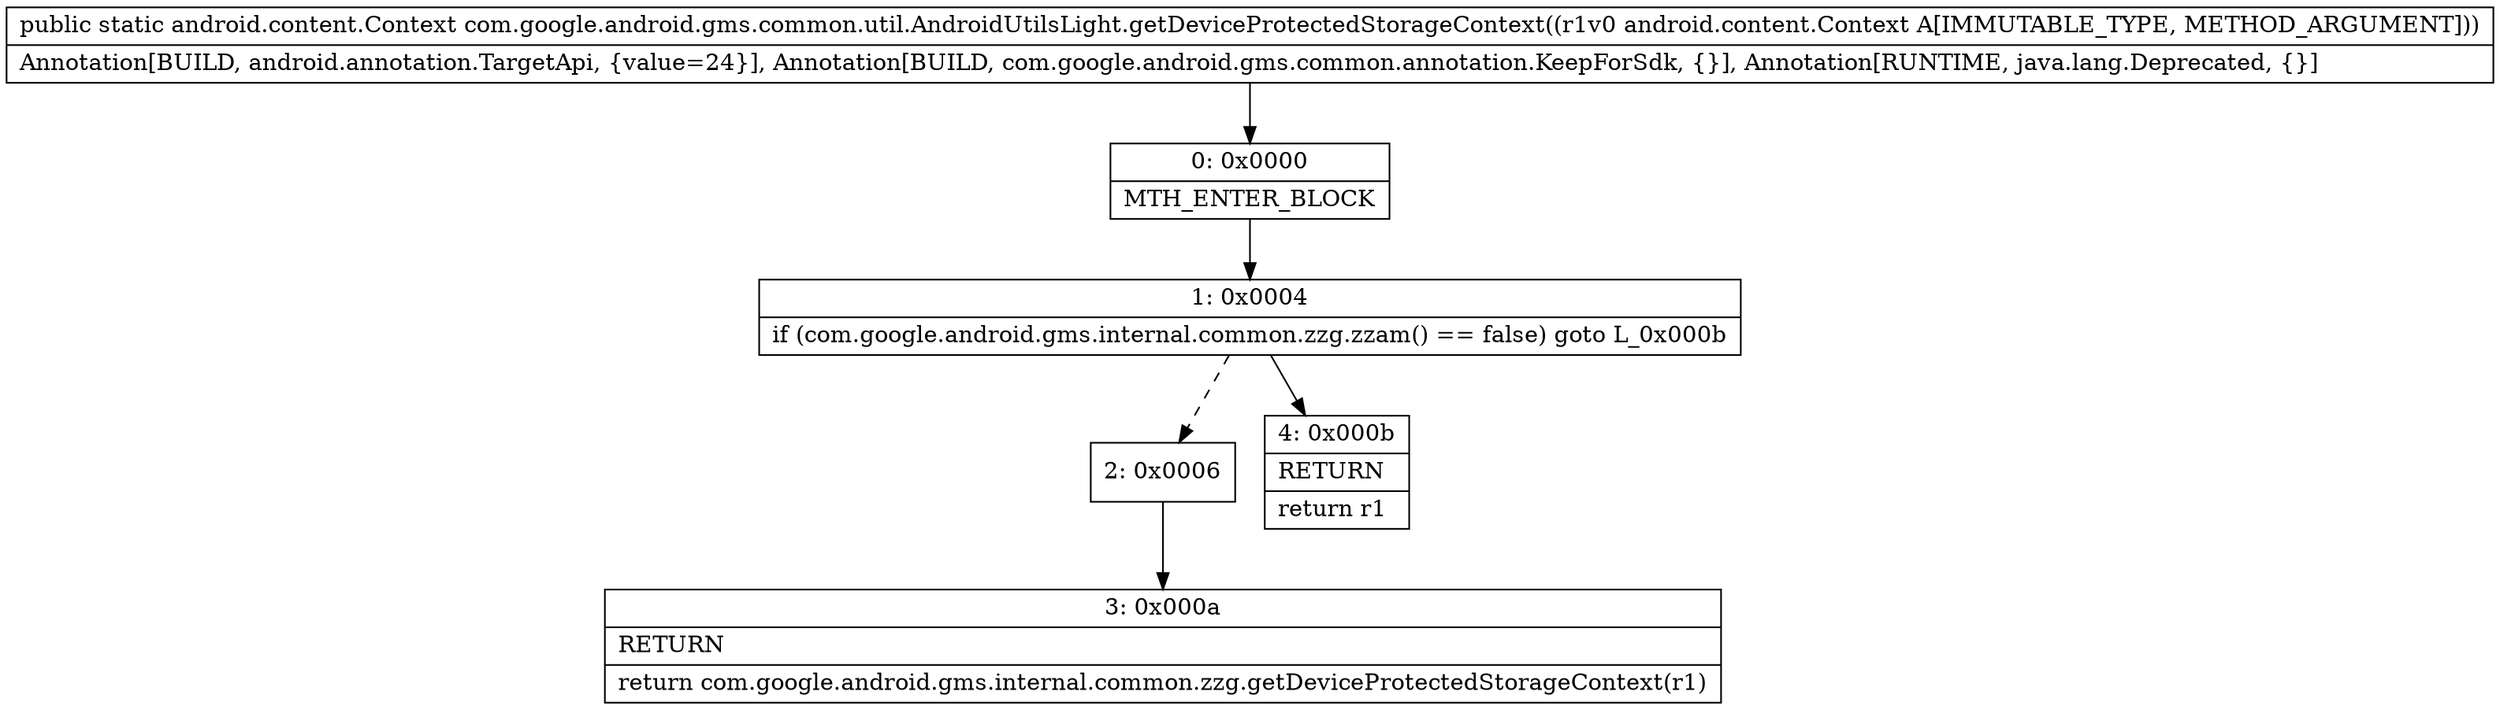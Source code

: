 digraph "CFG forcom.google.android.gms.common.util.AndroidUtilsLight.getDeviceProtectedStorageContext(Landroid\/content\/Context;)Landroid\/content\/Context;" {
Node_0 [shape=record,label="{0\:\ 0x0000|MTH_ENTER_BLOCK\l}"];
Node_1 [shape=record,label="{1\:\ 0x0004|if (com.google.android.gms.internal.common.zzg.zzam() == false) goto L_0x000b\l}"];
Node_2 [shape=record,label="{2\:\ 0x0006}"];
Node_3 [shape=record,label="{3\:\ 0x000a|RETURN\l|return com.google.android.gms.internal.common.zzg.getDeviceProtectedStorageContext(r1)\l}"];
Node_4 [shape=record,label="{4\:\ 0x000b|RETURN\l|return r1\l}"];
MethodNode[shape=record,label="{public static android.content.Context com.google.android.gms.common.util.AndroidUtilsLight.getDeviceProtectedStorageContext((r1v0 android.content.Context A[IMMUTABLE_TYPE, METHOD_ARGUMENT]))  | Annotation[BUILD, android.annotation.TargetApi, \{value=24\}], Annotation[BUILD, com.google.android.gms.common.annotation.KeepForSdk, \{\}], Annotation[RUNTIME, java.lang.Deprecated, \{\}]\l}"];
MethodNode -> Node_0;
Node_0 -> Node_1;
Node_1 -> Node_2[style=dashed];
Node_1 -> Node_4;
Node_2 -> Node_3;
}

